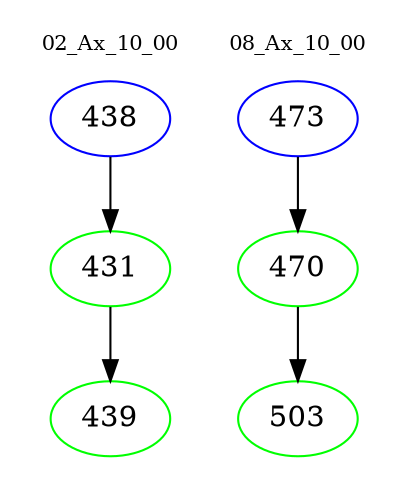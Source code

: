 digraph{
subgraph cluster_0 {
color = white
label = "02_Ax_10_00";
fontsize=10;
T0_438 [label="438", color="blue"]
T0_438 -> T0_431 [color="black"]
T0_431 [label="431", color="green"]
T0_431 -> T0_439 [color="black"]
T0_439 [label="439", color="green"]
}
subgraph cluster_1 {
color = white
label = "08_Ax_10_00";
fontsize=10;
T1_473 [label="473", color="blue"]
T1_473 -> T1_470 [color="black"]
T1_470 [label="470", color="green"]
T1_470 -> T1_503 [color="black"]
T1_503 [label="503", color="green"]
}
}
